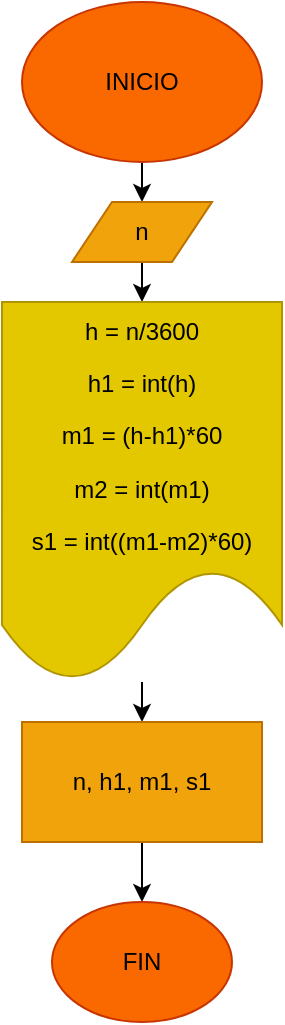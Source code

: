 <mxfile>
    <diagram id="7TOD3sVm8iOvlUrAeCjf" name="Página-1">
        <mxGraphModel dx="561" dy="338" grid="1" gridSize="10" guides="1" tooltips="1" connect="1" arrows="1" fold="1" page="1" pageScale="1" pageWidth="827" pageHeight="1169" math="0" shadow="0">
            <root>
                <mxCell id="0"/>
                <mxCell id="1" parent="0"/>
                <mxCell id="4" style="edgeStyle=none;html=1;exitX=0.5;exitY=1;exitDx=0;exitDy=0;entryX=0.5;entryY=0;entryDx=0;entryDy=0;" edge="1" parent="1" source="2" target="3">
                    <mxGeometry relative="1" as="geometry"/>
                </mxCell>
                <mxCell id="2" value="INICIO" style="ellipse;whiteSpace=wrap;html=1;fillColor=#fa6800;fontColor=#000000;strokeColor=#C73500;" vertex="1" parent="1">
                    <mxGeometry x="230" y="40" width="120" height="80" as="geometry"/>
                </mxCell>
                <mxCell id="6" style="edgeStyle=none;html=1;exitX=0.5;exitY=1;exitDx=0;exitDy=0;entryX=0.5;entryY=0;entryDx=0;entryDy=0;" edge="1" parent="1" source="3" target="5">
                    <mxGeometry relative="1" as="geometry"/>
                </mxCell>
                <mxCell id="3" value="n" style="shape=parallelogram;perimeter=parallelogramPerimeter;whiteSpace=wrap;html=1;fixedSize=1;fillColor=#f0a30a;fontColor=#000000;strokeColor=#BD7000;" vertex="1" parent="1">
                    <mxGeometry x="255" y="140" width="70" height="30" as="geometry"/>
                </mxCell>
                <mxCell id="9" value="" style="edgeStyle=none;html=1;" edge="1" parent="1" source="5" target="7">
                    <mxGeometry relative="1" as="geometry"/>
                </mxCell>
                <mxCell id="5" value="&lt;p class=&quot;selectable-text copyable-text&quot;&gt;&lt;span class=&quot;selectable-text copyable-text&quot;&gt;h = n/3600&lt;/span&gt;&lt;/p&gt;&lt;p class=&quot;selectable-text copyable-text&quot;&gt;&lt;span class=&quot;selectable-text copyable-text&quot;&gt;h1 = int(h)&lt;/span&gt;&lt;/p&gt;&lt;p class=&quot;selectable-text copyable-text&quot;&gt;&lt;span class=&quot;selectable-text copyable-text&quot;&gt;m1 = (h-h1)*60&lt;/span&gt;&lt;/p&gt;&lt;p class=&quot;selectable-text copyable-text&quot;&gt;&lt;span class=&quot;selectable-text copyable-text&quot;&gt;m2 = int(m1)&lt;/span&gt;&lt;/p&gt;&lt;p class=&quot;selectable-text copyable-text&quot;&gt;&lt;span class=&quot;selectable-text copyable-text&quot;&gt;s1 = int((m1-m2)*60)&lt;/span&gt;&lt;/p&gt;" style="shape=document;whiteSpace=wrap;html=1;boundedLbl=1;fillColor=#e3c800;fontColor=#000000;strokeColor=#B09500;" vertex="1" parent="1">
                    <mxGeometry x="220" y="190" width="140" height="190" as="geometry"/>
                </mxCell>
                <mxCell id="11" style="edgeStyle=none;html=1;exitX=0.5;exitY=1;exitDx=0;exitDy=0;" edge="1" parent="1" source="7" target="10">
                    <mxGeometry relative="1" as="geometry"/>
                </mxCell>
                <mxCell id="7" value="&lt;span class=&quot;selectable-text copyable-text&quot;&gt;n, h1, m1, s1&lt;/span&gt;" style="rounded=0;whiteSpace=wrap;html=1;fillColor=#f0a30a;fontColor=#000000;strokeColor=#BD7000;" vertex="1" parent="1">
                    <mxGeometry x="230" y="400" width="120" height="60" as="geometry"/>
                </mxCell>
                <mxCell id="10" value="FIN" style="ellipse;whiteSpace=wrap;html=1;fillColor=#fa6800;fontColor=#000000;strokeColor=#C73500;" vertex="1" parent="1">
                    <mxGeometry x="245" y="490" width="90" height="60" as="geometry"/>
                </mxCell>
            </root>
        </mxGraphModel>
    </diagram>
</mxfile>